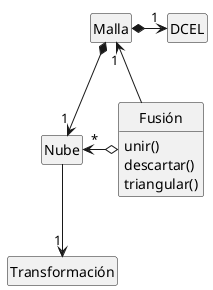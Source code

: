 @startuml
	skinparam monochrome true
	skinparam shadowing false
	hide circle
	hide empty members

	class Nube{}
	class Transformación{}

	class Fusión{
		unir()
		descartar()
		triangular()
	}

	class Malla{}
	class DCEL{}

	Nube --> "1" Transformación
	Nube "*" <-o Fusión
	Malla "1" <-- Fusión
	Malla *-> "1" DCEL
	Malla *--> "1" Nube

@enduml
